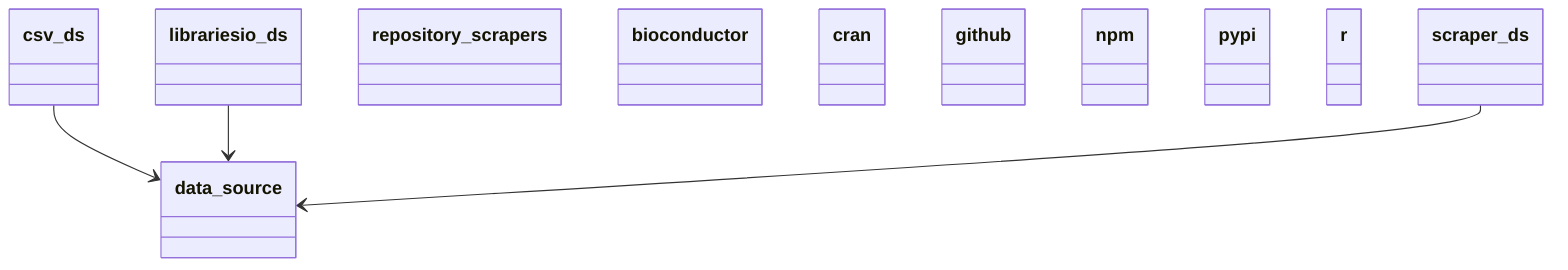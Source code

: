 classDiagram
  class data_source {
  }
  class csv_ds {
  }
  class data_source {
  }
  class librariesio_ds {
  }
  class repository_scrapers {
  }
  class bioconductor {
  }
  class cran {
  }
  class github {
  }
  class npm {
  }
  class pypi {
  }
  class r {
  }
  class scraper_ds {
  }
  csv_ds --> data_source
  librariesio_ds --> data_source
  scraper_ds --> data_source